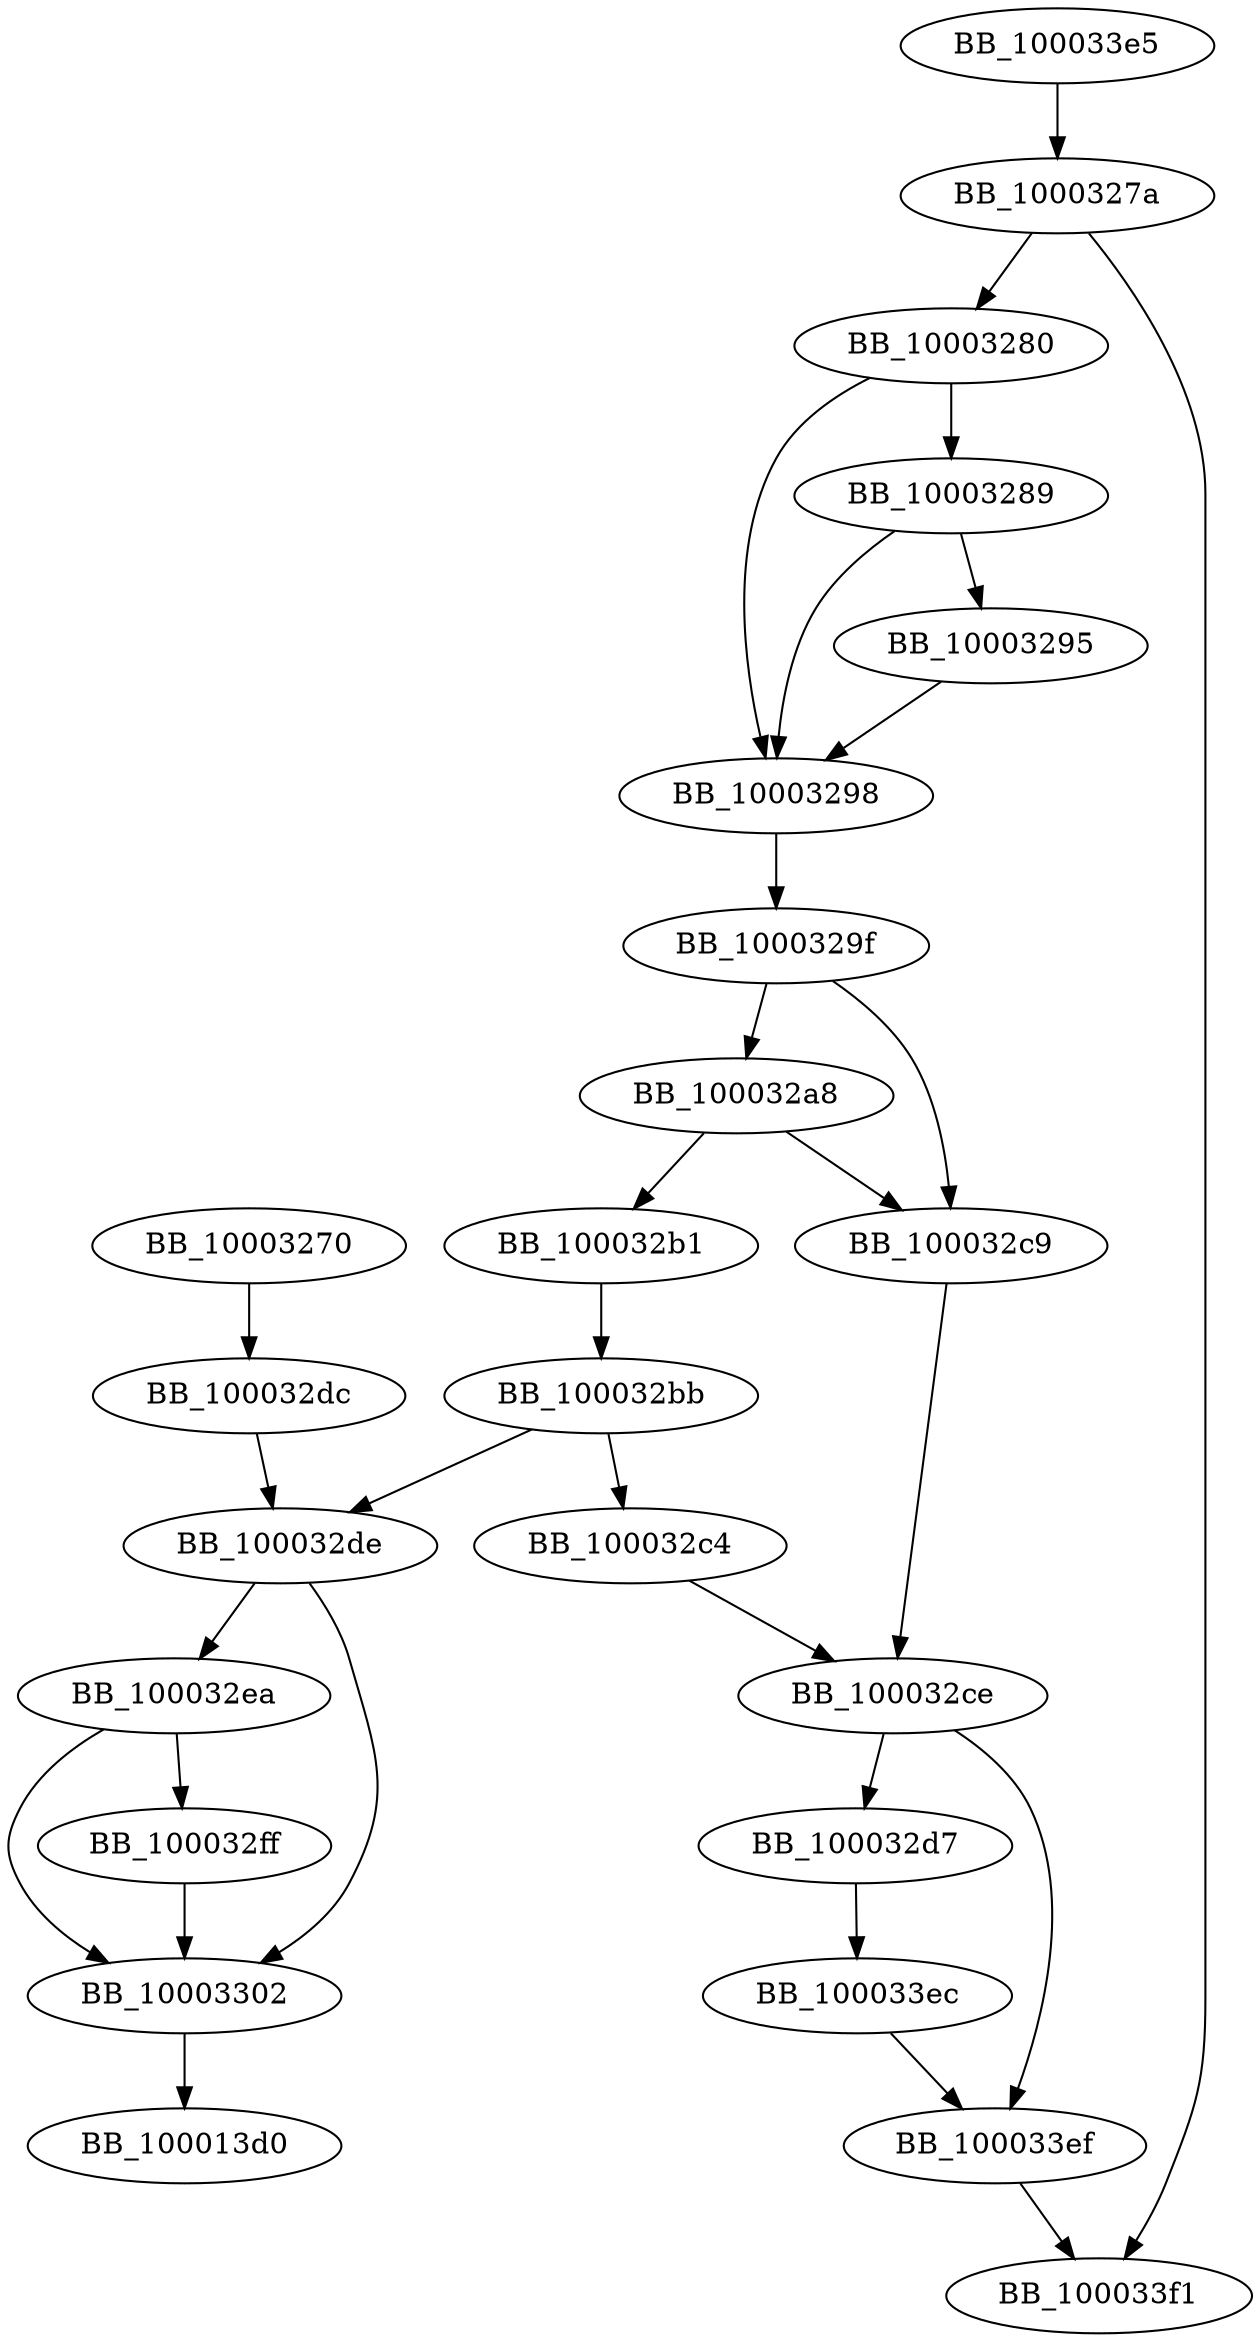 DiGraph sub_10003270{
BB_10003270->BB_100032dc
BB_1000327a->BB_10003280
BB_1000327a->BB_100033f1
BB_10003280->BB_10003289
BB_10003280->BB_10003298
BB_10003289->BB_10003295
BB_10003289->BB_10003298
BB_10003295->BB_10003298
BB_10003298->BB_1000329f
BB_1000329f->BB_100032a8
BB_1000329f->BB_100032c9
BB_100032a8->BB_100032b1
BB_100032a8->BB_100032c9
BB_100032b1->BB_100032bb
BB_100032bb->BB_100032c4
BB_100032bb->BB_100032de
BB_100032c4->BB_100032ce
BB_100032c9->BB_100032ce
BB_100032ce->BB_100032d7
BB_100032ce->BB_100033ef
BB_100032d7->BB_100033ec
BB_100032dc->BB_100032de
BB_100032de->BB_100032ea
BB_100032de->BB_10003302
BB_100032ea->BB_100032ff
BB_100032ea->BB_10003302
BB_100032ff->BB_10003302
BB_10003302->BB_100013d0
BB_100033e5->BB_1000327a
BB_100033ec->BB_100033ef
BB_100033ef->BB_100033f1
}

